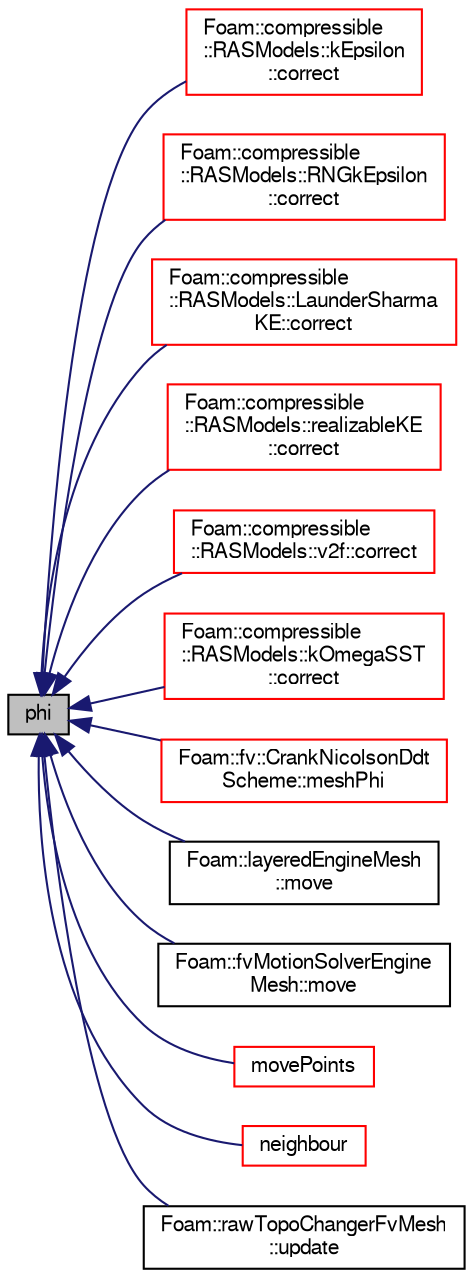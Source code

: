 digraph "phi"
{
  bgcolor="transparent";
  edge [fontname="FreeSans",fontsize="10",labelfontname="FreeSans",labelfontsize="10"];
  node [fontname="FreeSans",fontsize="10",shape=record];
  rankdir="LR";
  Node26585 [label="phi",height=0.2,width=0.4,color="black", fillcolor="grey75", style="filled", fontcolor="black"];
  Node26585 -> Node26586 [dir="back",color="midnightblue",fontsize="10",style="solid",fontname="FreeSans"];
  Node26586 [label="Foam::compressible\l::RASModels::kEpsilon\l::correct",height=0.2,width=0.4,color="red",URL="$a30734.html#a3ae44b28050c3aa494c1d8e18cf618c1",tooltip="Solve the turbulence equations and correct the turbulence viscosity. "];
  Node26585 -> Node26588 [dir="back",color="midnightblue",fontsize="10",style="solid",fontname="FreeSans"];
  Node26588 [label="Foam::compressible\l::RASModels::RNGkEpsilon\l::correct",height=0.2,width=0.4,color="red",URL="$a30766.html#a3ae44b28050c3aa494c1d8e18cf618c1",tooltip="Solve the turbulence equations and correct the turbulence viscosity. "];
  Node26585 -> Node26590 [dir="back",color="midnightblue",fontsize="10",style="solid",fontname="FreeSans"];
  Node26590 [label="Foam::compressible\l::RASModels::LaunderSharma\lKE::correct",height=0.2,width=0.4,color="red",URL="$a30750.html#a3ae44b28050c3aa494c1d8e18cf618c1",tooltip="Solve the turbulence equations and correct the turbulence viscosity. "];
  Node26585 -> Node26592 [dir="back",color="midnightblue",fontsize="10",style="solid",fontname="FreeSans"];
  Node26592 [label="Foam::compressible\l::RASModels::realizableKE\l::correct",height=0.2,width=0.4,color="red",URL="$a30762.html#a3ae44b28050c3aa494c1d8e18cf618c1",tooltip="Solve the turbulence equations and correct the turbulence viscosity. "];
  Node26585 -> Node26594 [dir="back",color="midnightblue",fontsize="10",style="solid",fontname="FreeSans"];
  Node26594 [label="Foam::compressible\l::RASModels::v2f::correct",height=0.2,width=0.4,color="red",URL="$a30774.html#a3ae44b28050c3aa494c1d8e18cf618c1",tooltip="Solve the turbulence equations and correct the turbulence viscosity. "];
  Node26585 -> Node26596 [dir="back",color="midnightblue",fontsize="10",style="solid",fontname="FreeSans"];
  Node26596 [label="Foam::compressible\l::RASModels::kOmegaSST\l::correct",height=0.2,width=0.4,color="red",URL="$a30738.html#a3ae44b28050c3aa494c1d8e18cf618c1",tooltip="Solve the turbulence equations and correct the turbulence viscosity. "];
  Node26585 -> Node26598 [dir="back",color="midnightblue",fontsize="10",style="solid",fontname="FreeSans"];
  Node26598 [label="Foam::fv::CrankNicolsonDdt\lScheme::meshPhi",height=0.2,width=0.4,color="red",URL="$a22478.html#ab9b3ec36b13f0ff78f35c1f7e43729a0"];
  Node26585 -> Node26600 [dir="back",color="midnightblue",fontsize="10",style="solid",fontname="FreeSans"];
  Node26600 [label="Foam::layeredEngineMesh\l::move",height=0.2,width=0.4,color="black",URL="$a21810.html#a68c0b61b84e4e095b6463cadc275adae"];
  Node26585 -> Node26601 [dir="back",color="midnightblue",fontsize="10",style="solid",fontname="FreeSans"];
  Node26601 [label="Foam::fvMotionSolverEngine\lMesh::move",height=0.2,width=0.4,color="black",URL="$a21806.html#a68c0b61b84e4e095b6463cadc275adae"];
  Node26585 -> Node26602 [dir="back",color="midnightblue",fontsize="10",style="solid",fontname="FreeSans"];
  Node26602 [label="movePoints",height=0.2,width=0.4,color="red",URL="$a22766.html#a3693c648bea2e99054cbbb75d4bf4e4d",tooltip="Move points, returns volumes swept by faces in motion. "];
  Node26585 -> Node26617 [dir="back",color="midnightblue",fontsize="10",style="solid",fontname="FreeSans"];
  Node26617 [label="neighbour",height=0.2,width=0.4,color="red",URL="$a22766.html#aab1a7f2af09b33005a527e107c7b3fad",tooltip="Internal face neighbour. "];
  Node26585 -> Node26691 [dir="back",color="midnightblue",fontsize="10",style="solid",fontname="FreeSans"];
  Node26691 [label="Foam::rawTopoChangerFvMesh\l::update",height=0.2,width=0.4,color="black",URL="$a30466.html#aa2aac016e2bf7b5bd2b271786c2791aa",tooltip="Update the mesh for both mesh motion and topology change. "];
}
